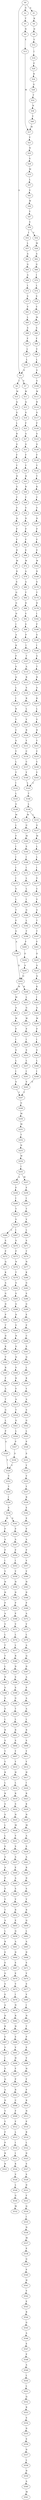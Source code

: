 strict digraph  {
	S0 -> S1 [ label = A ];
	S0 -> S2 [ label = G ];
	S0 -> S3 [ label = S ];
	S1 -> S4 [ label = K ];
	S2 -> S5 [ label = T ];
	S3 -> S6 [ label = I ];
	S3 -> S7 [ label = S ];
	S4 -> S8 [ label = D ];
	S5 -> S9 [ label = N ];
	S6 -> S10 [ label = W ];
	S7 -> S11 [ label = W ];
	S8 -> S12 [ label = Y ];
	S9 -> S13 [ label = Y ];
	S10 -> S14 [ label = Q ];
	S11 -> S15 [ label = Q ];
	S12 -> S16 [ label = I ];
	S13 -> S17 [ label = M ];
	S14 -> S18 [ label = G ];
	S15 -> S19 [ label = G ];
	S16 -> S20 [ label = F ];
	S17 -> S21 [ label = F ];
	S18 -> S22 [ label = L ];
	S19 -> S23 [ label = F ];
	S20 -> S24 [ label = R ];
	S21 -> S25 [ label = N ];
	S22 -> S26 [ label = R ];
	S23 -> S27 [ label = A ];
	S24 -> S28 [ label = G ];
	S25 -> S29 [ label = S ];
	S26 -> S30 [ label = G ];
	S27 -> S31 [ label = G ];
	S28 -> S32 [ label = T ];
	S29 -> S33 [ label = M ];
	S30 -> S34 [ label = F ];
	S31 -> S35 [ label = F ];
	S32 -> S36 [ label = N ];
	S33 -> S37 [ label = L ];
	S34 -> S38 [ label = Y ];
	S35 -> S39 [ label = Y ];
	S36 -> S40 [ label = Y ];
	S37 -> S41 [ label = V ];
	S38 -> S42 [ label = H ];
	S39 -> S43 [ label = H ];
	S40 -> S17 [ label = M ];
	S41 -> S44 [ label = W ];
	S42 -> S45 [ label = G ];
	S43 -> S46 [ label = R ];
	S44 -> S47 [ label = Y ];
	S45 -> S48 [ label = C ];
	S46 -> S49 [ label = C ];
	S47 -> S50 [ label = V ];
	S48 -> S51 [ label = V ];
	S49 -> S52 [ label = V ];
	S50 -> S53 [ label = I ];
	S50 -> S54 [ label = V ];
	S51 -> S55 [ label = Q ];
	S52 -> S56 [ label = D ];
	S53 -> S57 [ label = L ];
	S54 -> S58 [ label = M ];
	S55 -> S59 [ label = P ];
	S56 -> S60 [ label = P ];
	S57 -> S61 [ label = A ];
	S58 -> S62 [ label = A ];
	S59 -> S63 [ label = F ];
	S60 -> S64 [ label = F ];
	S61 -> S65 [ label = G ];
	S62 -> S66 [ label = G ];
	S63 -> S67 [ label = D ];
	S64 -> S68 [ label = E ];
	S65 -> S69 [ label = A ];
	S66 -> S70 [ label = I ];
	S67 -> S71 [ label = M ];
	S68 -> S72 [ label = W ];
	S69 -> S73 [ label = L ];
	S70 -> S74 [ label = L ];
	S71 -> S75 [ label = D ];
	S72 -> S76 [ label = A ];
	S73 -> S77 [ label = S ];
	S74 -> S78 [ label = S ];
	S75 -> S79 [ label = E ];
	S76 -> S80 [ label = A ];
	S77 -> S81 [ label = V ];
	S78 -> S82 [ label = V ];
	S79 -> S83 [ label = G ];
	S80 -> S84 [ label = T ];
	S81 -> S85 [ label = L ];
	S82 -> S86 [ label = M ];
	S83 -> S87 [ label = G ];
	S84 -> S88 [ label = D ];
	S85 -> S89 [ label = S ];
	S86 -> S90 [ label = S ];
	S87 -> S91 [ label = D ];
	S88 -> S92 [ label = V ];
	S89 -> S93 [ label = F ];
	S90 -> S94 [ label = F ];
	S91 -> S95 [ label = I ];
	S92 -> S96 [ label = S ];
	S93 -> S97 [ label = L ];
	S94 -> S98 [ label = V ];
	S95 -> S99 [ label = A ];
	S96 -> S100 [ label = P ];
	S97 -> S101 [ label = L ];
	S98 -> S102 [ label = L ];
	S99 -> S103 [ label = K ];
	S100 -> S104 [ label = I ];
	S101 -> S3 [ label = S ];
	S102 -> S105 [ label = S ];
	S103 -> S106 [ label = P ];
	S104 -> S107 [ label = T ];
	S105 -> S108 [ label = S ];
	S106 -> S109 [ label = S ];
	S107 -> S110 [ label = A ];
	S108 -> S111 [ label = W ];
	S109 -> S112 [ label = Q ];
	S110 -> S113 [ label = R ];
	S111 -> S114 [ label = R ];
	S112 -> S115 [ label = L ];
	S113 -> S116 [ label = S ];
	S114 -> S117 [ label = G ];
	S115 -> S118 [ label = I ];
	S116 -> S119 [ label = R ];
	S117 -> S120 [ label = F ];
	S118 -> S121 [ label = R ];
	S119 -> S122 [ label = L ];
	S120 -> S123 [ label = S ];
	S121 -> S124 [ label = Y ];
	S122 -> S125 [ label = V ];
	S123 -> S126 [ label = G ];
	S124 -> S127 [ label = C ];
	S125 -> S128 [ label = R ];
	S126 -> S129 [ label = F ];
	S127 -> S130 [ label = S ];
	S128 -> S131 [ label = Y ];
	S129 -> S132 [ label = Y ];
	S130 -> S133 [ label = Y ];
	S131 -> S134 [ label = C ];
	S132 -> S135 [ label = Y ];
	S133 -> S136 [ label = L ];
	S134 -> S137 [ label = C ];
	S135 -> S138 [ label = K ];
	S136 -> S139 [ label = T ];
	S137 -> S140 [ label = Y ];
	S138 -> S141 [ label = C ];
	S139 -> S142 [ label = I ];
	S140 -> S143 [ label = L ];
	S141 -> S144 [ label = V ];
	S142 -> S145 [ label = L ];
	S143 -> S146 [ label = T ];
	S144 -> S147 [ label = D ];
	S145 -> S148 [ label = G ];
	S146 -> S149 [ label = L ];
	S147 -> S150 [ label = P ];
	S148 -> S151 [ label = M ];
	S149 -> S152 [ label = M ];
	S149 -> S153 [ label = L ];
	S150 -> S154 [ label = F ];
	S151 -> S155 [ label = L ];
	S152 -> S156 [ label = G ];
	S153 -> S157 [ label = G ];
	S154 -> S158 [ label = E ];
	S155 -> S159 [ label = F ];
	S156 -> S160 [ label = M ];
	S157 -> S161 [ label = M ];
	S158 -> S162 [ label = W ];
	S159 -> S163 [ label = I ];
	S160 -> S164 [ label = S ];
	S161 -> S165 [ label = L ];
	S162 -> S166 [ label = D ];
	S163 -> S167 [ label = I ];
	S164 -> S168 [ label = I ];
	S165 -> S169 [ label = L ];
	S166 -> S170 [ label = S ];
	S167 -> S171 [ label = I ];
	S168 -> S172 [ label = I ];
	S169 -> S173 [ label = I ];
	S170 -> S174 [ label = T ];
	S171 -> S175 [ label = I ];
	S172 -> S176 [ label = L ];
	S173 -> S177 [ label = V ];
	S174 -> S178 [ label = D ];
	S175 -> S179 [ label = G ];
	S176 -> S180 [ label = L ];
	S177 -> S181 [ label = C ];
	S178 -> S182 [ label = I ];
	S179 -> S183 [ label = L ];
	S180 -> S184 [ label = I ];
	S181 -> S185 [ label = V ];
	S182 -> S186 [ label = F ];
	S183 -> S187 [ label = T ];
	S184 -> S188 [ label = G ];
	S185 -> S189 [ label = G ];
	S186 -> S190 [ label = S ];
	S187 -> S191 [ label = F ];
	S188 -> S192 [ label = L ];
	S189 -> S193 [ label = T ];
	S190 -> S194 [ label = I ];
	S191 -> S195 [ label = G ];
	S192 -> S196 [ label = T ];
	S193 -> S197 [ label = T ];
	S194 -> S198 [ label = S ];
	S195 -> S199 [ label = A ];
	S196 -> S200 [ label = F ];
	S197 -> S201 [ label = F ];
	S198 -> S202 [ label = T ];
	S199 -> S203 [ label = Q ];
	S200 -> S204 [ label = G ];
	S201 -> S205 [ label = G ];
	S202 -> S206 [ label = R ];
	S203 -> S207 [ label = M ];
	S203 -> S208 [ label = K ];
	S204 -> S209 [ label = A ];
	S205 -> S210 [ label = A ];
	S206 -> S211 [ label = S ];
	S207 -> S212 [ label = M ];
	S208 -> S213 [ label = L ];
	S209 -> S203 [ label = Q ];
	S210 -> S214 [ label = Q ];
	S211 -> S215 [ label = K ];
	S212 -> S216 [ label = A ];
	S213 -> S217 [ label = G ];
	S214 -> S218 [ label = K ];
	S215 -> S219 [ label = L ];
	S216 -> S220 [ label = W ];
	S217 -> S221 [ label = W ];
	S218 -> S222 [ label = I ];
	S219 -> S223 [ label = V ];
	S220 -> S224 [ label = P ];
	S221 -> S225 [ label = P ];
	S222 -> S226 [ label = G ];
	S223 -> S227 [ label = R ];
	S224 -> S228 [ label = I ];
	S225 -> S229 [ label = I ];
	S226 -> S230 [ label = W ];
	S227 -> S231 [ label = Y ];
	S228 -> S232 [ label = S ];
	S229 -> S233 [ label = S ];
	S230 -> S234 [ label = P ];
	S231 -> S235 [ label = C ];
	S232 -> S236 [ label = L ];
	S233 -> S237 [ label = L ];
	S234 -> S238 [ label = I ];
	S235 -> S239 [ label = C ];
	S236 -> S240 [ label = I ];
	S237 -> S241 [ label = I ];
	S238 -> S242 [ label = S ];
	S239 -> S243 [ label = Y ];
	S240 -> S244 [ label = S ];
	S241 -> S245 [ label = S ];
	S242 -> S246 [ label = L ];
	S243 -> S143 [ label = L ];
	S244 -> S247 [ label = T ];
	S245 -> S247 [ label = T ];
	S246 -> S248 [ label = I ];
	S247 -> S249 [ label = G ];
	S248 -> S245 [ label = S ];
	S249 -> S250 [ label = M ];
	S250 -> S251 [ label = M ];
	S251 -> S252 [ label = T ];
	S252 -> S253 [ label = N ];
	S253 -> S254 [ label = W ];
	S254 -> S255 [ label = I ];
	S255 -> S256 [ label = A ];
	S255 -> S257 [ label = M ];
	S256 -> S258 [ label = F ];
	S257 -> S259 [ label = F ];
	S258 -> S260 [ label = I ];
	S259 -> S261 [ label = I ];
	S260 -> S262 [ label = T ];
	S261 -> S263 [ label = T ];
	S262 -> S264 [ label = V ];
	S263 -> S265 [ label = V ];
	S264 -> S266 [ label = L ];
	S264 -> S267 [ label = I ];
	S265 -> S268 [ label = L ];
	S266 -> S269 [ label = S ];
	S267 -> S270 [ label = S ];
	S268 -> S271 [ label = S ];
	S269 -> S272 [ label = P ];
	S270 -> S273 [ label = P ];
	S271 -> S274 [ label = T ];
	S272 -> S275 [ label = Q ];
	S273 -> S276 [ label = N ];
	S274 -> S277 [ label = N ];
	S275 -> S278 [ label = K ];
	S276 -> S279 [ label = T ];
	S277 -> S280 [ label = K ];
	S278 -> S281 [ label = A ];
	S279 -> S282 [ label = G ];
	S280 -> S283 [ label = G ];
	S281 -> S284 [ label = G ];
	S282 -> S285 [ label = S ];
	S283 -> S286 [ label = S ];
	S284 -> S287 [ label = D ];
	S285 -> S288 [ label = G ];
	S286 -> S289 [ label = G ];
	S287 -> S290 [ label = P ];
	S288 -> S291 [ label = D ];
	S289 -> S292 [ label = E ];
	S290 -> S293 [ label = T ];
	S291 -> S294 [ label = V ];
	S292 -> S295 [ label = P ];
	S293 -> S296 [ label = D ];
	S294 -> S297 [ label = N ];
	S295 -> S298 [ label = C ];
	S296 -> S299 [ label = K ];
	S297 -> S300 [ label = G ];
	S298 -> S301 [ label = S ];
	S299 -> S302 [ label = V ];
	S300 -> S303 [ label = Q ];
	S301 -> S304 [ label = Q ];
	S302 -> S305 [ label = R ];
	S303 -> S306 [ label = V ];
	S304 -> S307 [ label = L ];
	S305 -> S308 [ label = F ];
	S306 -> S309 [ label = K ];
	S307 -> S310 [ label = K ];
	S308 -> S311 [ label = A ];
	S309 -> S312 [ label = F ];
	S310 -> S313 [ label = Y ];
	S311 -> S314 [ label = T ];
	S312 -> S315 [ label = A ];
	S313 -> S316 [ label = A ];
	S314 -> S317 [ label = G ];
	S315 -> S318 [ label = T ];
	S316 -> S319 [ label = S ];
	S317 -> S320 [ label = L ];
	S318 -> S321 [ label = G ];
	S319 -> S322 [ label = G ];
	S320 -> S323 [ label = P ];
	S321 -> S324 [ label = L ];
	S322 -> S325 [ label = L ];
	S323 -> S326 [ label = S ];
	S324 -> S327 [ label = P ];
	S325 -> S328 [ label = P ];
	S326 -> S329 [ label = Y ];
	S327 -> S330 [ label = S ];
	S328 -> S331 [ label = S ];
	S329 -> S332 [ label = V ];
	S330 -> S329 [ label = Y ];
	S331 -> S333 [ label = Y ];
	S332 -> S334 [ label = Y ];
	S333 -> S335 [ label = V ];
	S334 -> S336 [ label = I ];
	S335 -> S337 [ label = Y ];
	S336 -> S338 [ label = E ];
	S337 -> S339 [ label = R ];
	S338 -> S340 [ label = D ];
	S338 -> S341 [ label = E ];
	S339 -> S342 [ label = E ];
	S340 -> S343 [ label = P ];
	S341 -> S344 [ label = P ];
	S342 -> S345 [ label = E ];
	S343 -> S346 [ label = A ];
	S344 -> S347 [ label = A ];
	S345 -> S348 [ label = P ];
	S346 -> S349 [ label = P ];
	S347 -> S350 [ label = P ];
	S348 -> S351 [ label = A ];
	S349 -> S352 [ label = I ];
	S350 -> S353 [ label = I ];
	S351 -> S354 [ label = P ];
	S352 -> S355 [ label = V ];
	S353 -> S356 [ label = V ];
	S354 -> S357 [ label = V ];
	S355 -> S358 [ label = H ];
	S356 -> S359 [ label = H ];
	S357 -> S360 [ label = V ];
	S358 -> S361 [ label = H ];
	S359 -> S362 [ label = D ];
	S360 -> S363 [ label = H ];
	S361 -> S364 [ label = P ];
	S362 -> S365 [ label = P ];
	S363 -> S366 [ label = D ];
	S364 -> S367 [ label = A ];
	S365 -> S368 [ label = P ];
	S366 -> S369 [ label = P ];
	S367 -> S370 [ label = V ];
	S368 -> S371 [ label = V ];
	S369 -> S372 [ label = A ];
	S370 -> S373 [ label = L ];
	S371 -> S374 [ label = L ];
	S372 -> S375 [ label = V ];
	S373 -> S376 [ label = T ];
	S374 -> S377 [ label = L ];
	S375 -> S378 [ label = L ];
	S376 -> S379 [ label = T ];
	S377 -> S380 [ label = R ];
	S378 -> S381 [ label = A ];
	S379 -> S382 [ label = L ];
	S380 -> S383 [ label = D ];
	S381 -> S384 [ label = Q ];
	S382 -> S385 [ label = N ];
	S383 -> S386 [ label = S ];
	S384 -> S387 [ label = D ];
	S385 -> S388 [ label = S ];
	S386 -> S389 [ label = S ];
	S387 -> S390 [ label = A ];
	S388 -> S391 [ label = S ];
	S389 -> S392 [ label = G ];
	S390 -> S393 [ label = P ];
	S391 -> S394 [ label = S ];
	S392 -> S395 [ label = T ];
	S393 -> S396 [ label = A ];
	S394 -> S397 [ label = L ];
	S395 -> S398 [ label = L ];
	S396 -> S399 [ label = A ];
	S397 -> S400 [ label = R ];
	S398 -> S401 [ label = R ];
	S399 -> S402 [ label = L ];
	S400 -> S403 [ label = S ];
	S401 -> S404 [ label = S ];
	S402 -> S405 [ label = R ];
	S403 -> S406 [ label = Y ];
	S404 -> S407 [ label = Y ];
	S405 -> S408 [ label = S ];
	S406 -> S409 [ label = Y ];
	S407 -> S410 [ label = Y ];
	S408 -> S411 [ label = Y ];
	S409 -> S412 [ label = R ];
	S410 -> S413 [ label = H ];
	S411 -> S414 [ label = Y ];
	S412 -> S415 [ label = L ];
	S413 -> S416 [ label = L ];
	S414 -> S417 [ label = H ];
	S415 -> S418 [ label = R ];
	S416 -> S419 [ label = R ];
	S417 -> S420 [ label = I ];
	S418 -> S421 [ label = S ];
	S419 -> S422 [ label = S ];
	S420 -> S423 [ label = R ];
	S421 -> S424 [ label = S ];
	S422 -> S425 [ label = N ];
	S423 -> S426 [ label = K ];
	S424 -> S427 [ label = L ];
	S425 -> S428 [ label = M ];
	S426 -> S429 [ label = N ];
	S427 -> S430 [ label = L ];
	S428 -> S431 [ label = V ];
	S429 -> S432 [ label = M ];
	S430 -> S433 [ label = S ];
	S431 -> S434 [ label = S ];
	S432 -> S435 [ label = A ];
	S433 -> S436 [ label = A ];
	S434 -> S437 [ label = A ];
	S435 -> S438 [ label = S ];
	S436 -> S439 [ label = A ];
	S437 -> S440 [ label = E ];
	S438 -> S441 [ label = A ];
	S439 -> S442 [ label = P ];
	S440 -> S443 [ label = A ];
	S441 -> S444 [ label = R ];
	S442 -> S445 [ label = S ];
	S443 -> S446 [ label = S ];
	S444 -> S447 [ label = D ];
	S445 -> S448 [ label = V ];
	S446 -> S449 [ label = V ];
	S447 -> S450 [ label = S ];
	S448 -> S451 [ label = T ];
	S449 -> S452 [ label = R ];
	S450 -> S453 [ label = V ];
	S451 -> S454 [ label = A ];
	S452 -> S455 [ label = E ];
	S453 -> S456 [ label = R ];
	S454 -> S457 [ label = L ];
	S455 -> S458 [ label = Q ];
	S456 -> S459 [ label = Q ];
	S457 -> S460 [ label = R ];
	S458 -> S461 [ label = A ];
	S459 -> S462 [ label = L ];
	S460 -> S463 [ label = E ];
	S461 -> S464 [ label = D ];
	S462 -> S465 [ label = A ];
	S463 -> S466 [ label = E ];
	S464 -> S467 [ label = E ];
	S465 -> S468 [ label = D ];
	S466 -> S469 [ label = G ];
	S467 -> S470 [ label = E ];
	S468 -> S471 [ label = S ];
	S469 -> S472 [ label = S ];
	S470 -> S473 [ label = V ];
	S471 -> S474 [ label = V ];
	S472 -> S475 [ label = E ];
	S473 -> S476 [ label = I ];
	S474 -> S477 [ label = S ];
	S475 -> S478 [ label = A ];
	S476 -> S479 [ label = N ];
	S477 -> S480 [ label = V ];
	S478 -> S481 [ label = D ];
	S479 -> S482 [ label = R ];
	S480 -> S483 [ label = I ];
	S481 -> S484 [ label = R ];
	S482 -> S485 [ label = H ];
	S483 -> S486 [ label = N ];
	S484 -> S487 [ label = E ];
	S485 -> S488 [ label = E ];
	S486 -> S489 [ label = T ];
	S487 -> S490 [ label = V ];
	S488 -> S491 [ label = V ];
	S489 -> S492 [ label = P ];
	S490 -> S493 [ label = I ];
	S491 -> S494 [ label = H ];
	S492 -> S495 [ label = E ];
	S493 -> S496 [ label = S ];
	S494 -> S497 [ label = F ];
	S495 -> S498 [ label = V ];
	S496 -> S499 [ label = Q ];
	S497 -> S500 [ label = P ];
	S498 -> S501 [ label = H ];
	S499 -> S502 [ label = A ];
	S500 -> S503 [ label = R ];
	S501 -> S504 [ label = F ];
	S502 -> S505 [ label = D ];
	S503 -> S506 [ label = C ];
	S504 -> S507 [ label = P ];
	S505 -> S508 [ label = V ];
	S506 -> S509 [ label = F ];
	S507 -> S510 [ label = R ];
	S508 -> S511 [ label = Y ];
	S509 -> S512 [ label = F ];
	S510 -> S513 [ label = N ];
	S511 -> S514 [ label = F ];
	S512 -> S515 [ label = L ];
	S513 -> S516 [ label = P ];
	S514 -> S517 [ label = P ];
	S515 -> S518 [ label = I ];
	S516 -> S519 [ label = R ];
	S517 -> S520 [ label = R ];
	S518 -> S521 [ label = I ];
	S519 -> S522 [ label = L ];
	S520 -> S523 [ label = R ];
	S521 -> S524 [ label = K ];
	S522 -> S525 [ label = D ];
	S524 -> S526 [ label = V ];
	S525 -> S527 [ label = S ];
	S526 -> S528 [ label = L ];
	S527 -> S529 [ label = S ];
	S528 -> S530 [ label = G ];
	S529 -> S531 [ label = D ];
	S530 -> S532 [ label = M ];
	S531 -> S533 [ label = F ];
	S533 -> S534 [ label = Q ];
	S534 -> S535 [ label = I ];
	S535 -> S536 [ label = N ];
	S536 -> S537 [ label = M ];
	S537 -> S538 [ label = P ];
	S538 -> S539 [ label = G ];
	S539 -> S540 [ label = P ];
	S540 -> S541 [ label = H ];
	S541 -> S542 [ label = V ];
	S542 -> S543 [ label = E ];
	S543 -> S544 [ label = R ];
	S544 -> S545 [ label = G ];
	S545 -> S546 [ label = A ];
	S546 -> S547 [ label = E ];
	S547 -> S548 [ label = P ];
	S548 -> S549 [ label = A ];
	S549 -> S550 [ label = L ];
	S550 -> S551 [ label = L ];
	S551 -> S552 [ label = Q ];
	S552 -> S553 [ label = R ];
	S553 -> S554 [ label = S ];
	S554 -> S555 [ label = D ];
	S555 -> S556 [ label = S ];
	S556 -> S557 [ label = D ];
	S557 -> S558 [ label = L ];
	S558 -> S559 [ label = D ];
	S559 -> S560 [ label = A ];
	S560 -> S561 [ label = M ];
}
